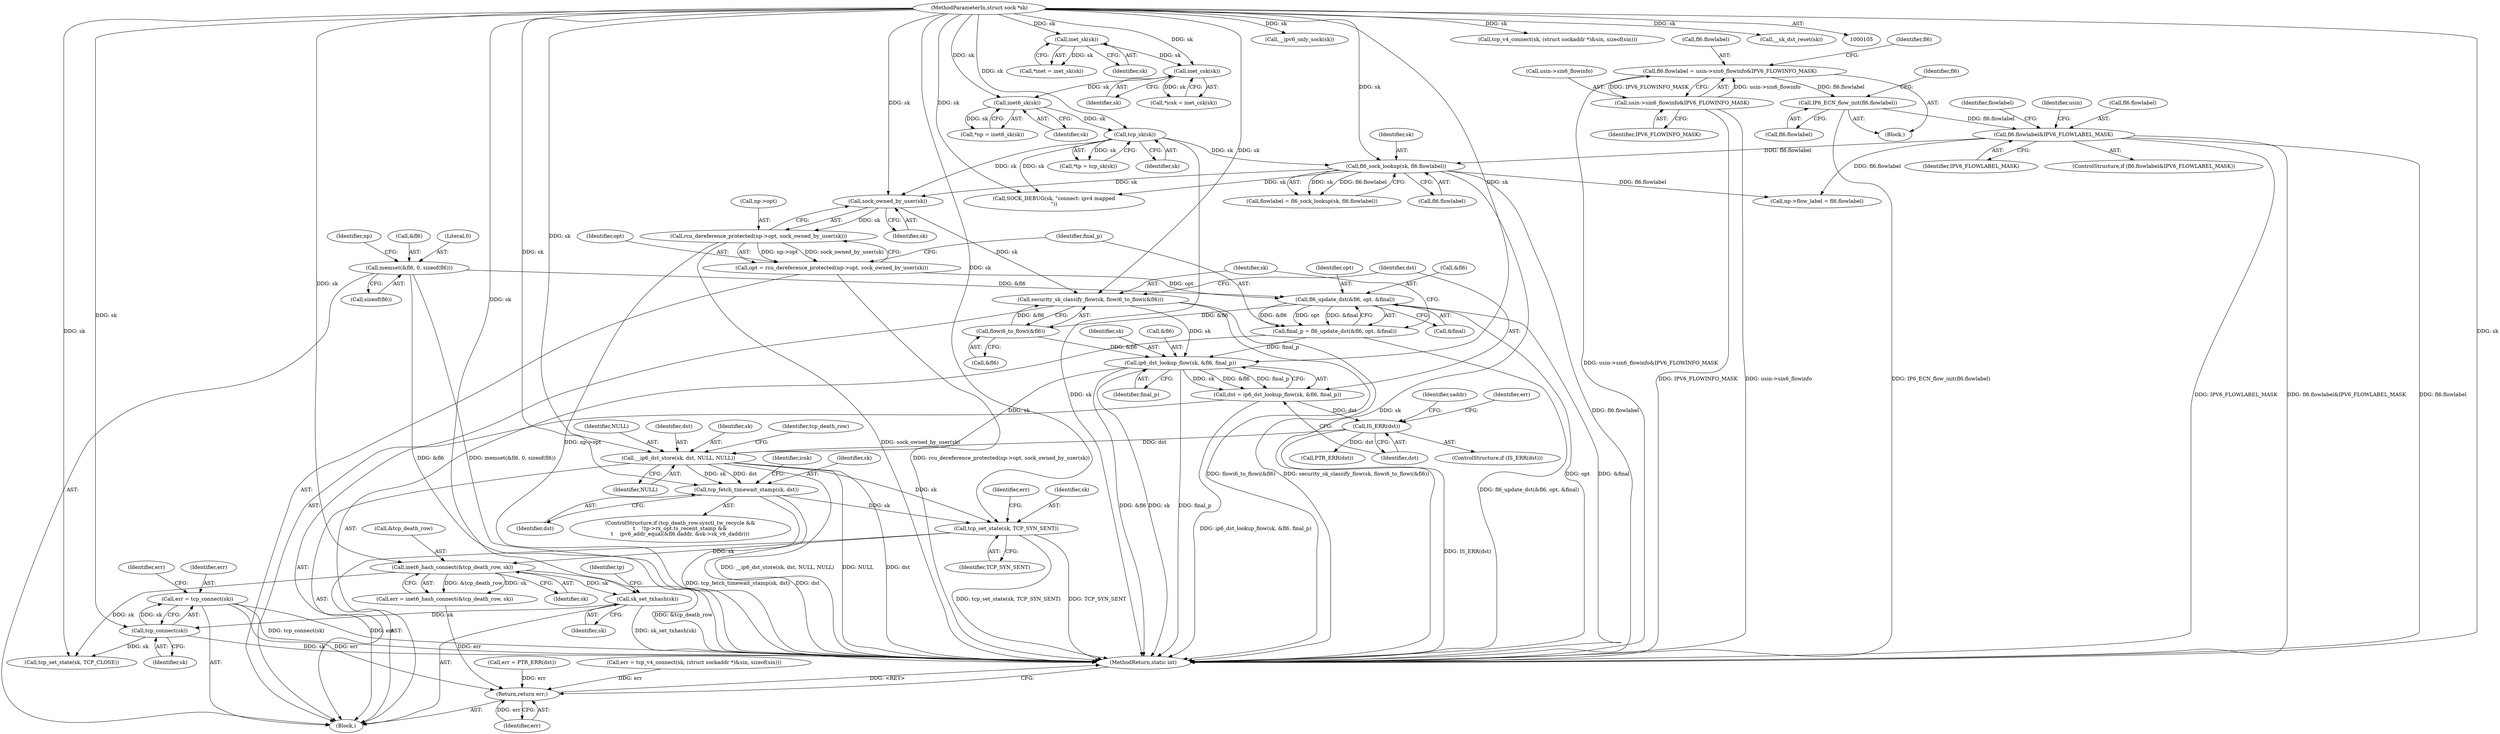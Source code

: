 digraph "0_linux_45f6fad84cc305103b28d73482b344d7f5b76f39_15@API" {
"1000689" [label="(Call,err = tcp_connect(sk))"];
"1000691" [label="(Call,tcp_connect(sk))"];
"1000655" [label="(Call,sk_set_txhash(sk))"];
"1000648" [label="(Call,inet6_hash_connect(&tcp_death_row, sk))"];
"1000643" [label="(Call,tcp_set_state(sk, TCP_SYN_SENT))"];
"1000576" [label="(Call,__ip6_dst_store(sk, dst, NULL, NULL))"];
"1000530" [label="(Call,ip6_dst_lookup_flow(sk, &fl6, final_p))"];
"1000523" [label="(Call,security_sk_classify_flow(sk, flowi6_to_flowi(&fl6)))"];
"1000513" [label="(Call,sock_owned_by_user(sk))"];
"1000134" [label="(Call,tcp_sk(sk))"];
"1000129" [label="(Call,inet6_sk(sk))"];
"1000124" [label="(Call,inet_csk(sk))"];
"1000119" [label="(Call,inet_sk(sk))"];
"1000106" [label="(MethodParameterIn,struct sock *sk)"];
"1000197" [label="(Call,fl6_sock_lookup(sk, fl6.flowlabel))"];
"1000188" [label="(Call,fl6.flowlabel&IPV6_FLOWLABEL_MASK)"];
"1000183" [label="(Call,IP6_ECN_flow_init(fl6.flowlabel))"];
"1000174" [label="(Call,fl6.flowlabel = usin->sin6_flowinfo&IPV6_FLOWINFO_MASK)"];
"1000178" [label="(Call,usin->sin6_flowinfo&IPV6_FLOWINFO_MASK)"];
"1000525" [label="(Call,flowi6_to_flowi(&fl6))"];
"1000517" [label="(Call,fl6_update_dst(&fl6, opt, &final))"];
"1000163" [label="(Call,memset(&fl6, 0, sizeof(fl6)))"];
"1000507" [label="(Call,opt = rcu_dereference_protected(np->opt, sock_owned_by_user(sk)))"];
"1000509" [label="(Call,rcu_dereference_protected(np->opt, sock_owned_by_user(sk)))"];
"1000515" [label="(Call,final_p = fl6_update_dst(&fl6, opt, &final))"];
"1000536" [label="(Call,IS_ERR(dst))"];
"1000528" [label="(Call,dst = ip6_dst_lookup_flow(sk, &fl6, final_p))"];
"1000602" [label="(Call,tcp_fetch_timewait_stamp(sk, dst))"];
"1000715" [label="(Return,return err;)"];
"1000661" [label="(Identifier,tp)"];
"1000195" [label="(Call,flowlabel = fl6_sock_lookup(sk, fl6.flowlabel))"];
"1000351" [label="(Call,__ipv6_only_sock(sk))"];
"1000185" [label="(Identifier,fl6)"];
"1000328" [label="(Call,np->flow_label = fl6.flowlabel)"];
"1000656" [label="(Identifier,sk)"];
"1000509" [label="(Call,rcu_dereference_protected(np->opt, sock_owned_by_user(sk)))"];
"1000521" [label="(Call,&final)"];
"1000584" [label="(Identifier,tcp_death_row)"];
"1000536" [label="(Call,IS_ERR(dst))"];
"1000535" [label="(ControlStructure,if (IS_ERR(dst)))"];
"1000602" [label="(Call,tcp_fetch_timewait_stamp(sk, dst))"];
"1000646" [label="(Call,err = inet6_hash_connect(&tcp_death_row, sk))"];
"1000525" [label="(Call,flowi6_to_flowi(&fl6))"];
"1000690" [label="(Identifier,err)"];
"1000124" [label="(Call,inet_csk(sk))"];
"1000167" [label="(Call,sizeof(fl6))"];
"1000532" [label="(Call,&fl6)"];
"1000539" [label="(Call,err = PTR_ERR(dst))"];
"1000529" [label="(Identifier,dst)"];
"1000579" [label="(Identifier,NULL)"];
"1000581" [label="(ControlStructure,if (tcp_death_row.sysctl_tw_recycle &&\n\t    !tp->rx_opt.ts_recent_stamp &&\n\t    ipv6_addr_equal(&fl6.daddr, &sk->sk_v6_daddr)))"];
"1000190" [label="(Identifier,fl6)"];
"1000647" [label="(Identifier,err)"];
"1000523" [label="(Call,security_sk_classify_flow(sk, flowi6_to_flowi(&fl6)))"];
"1000689" [label="(Call,err = tcp_connect(sk))"];
"1000182" [label="(Identifier,IPV6_FLOWINFO_MASK)"];
"1000526" [label="(Call,&fl6)"];
"1000717" [label="(MethodReturn,static int)"];
"1000120" [label="(Identifier,sk)"];
"1000691" [label="(Call,tcp_connect(sk))"];
"1000171" [label="(Identifier,np)"];
"1000655" [label="(Call,sk_set_txhash(sk))"];
"1000510" [label="(Call,np->opt)"];
"1000699" [label="(Call,tcp_set_state(sk, TCP_CLOSE))"];
"1000578" [label="(Identifier,dst)"];
"1000187" [label="(ControlStructure,if (fl6.flowlabel&IPV6_FLOWLABEL_MASK))"];
"1000517" [label="(Call,fl6_update_dst(&fl6, opt, &final))"];
"1000164" [label="(Call,&fl6)"];
"1000199" [label="(Call,fl6.flowlabel)"];
"1000692" [label="(Identifier,sk)"];
"1000400" [label="(Call,tcp_v4_connect(sk, (struct sockaddr *)&sin, sizeof(sin)))"];
"1000649" [label="(Call,&tcp_death_row)"];
"1000130" [label="(Identifier,sk)"];
"1000129" [label="(Call,inet6_sk(sk))"];
"1000694" [label="(Identifier,err)"];
"1000188" [label="(Call,fl6.flowlabel&IPV6_FLOWLABEL_MASK)"];
"1000197" [label="(Call,fl6_sock_lookup(sk, fl6.flowlabel))"];
"1000577" [label="(Identifier,sk)"];
"1000119" [label="(Call,inet_sk(sk))"];
"1000515" [label="(Call,final_p = fl6_update_dst(&fl6, opt, &final))"];
"1000122" [label="(Call,*icsk = inet_csk(sk))"];
"1000508" [label="(Identifier,opt)"];
"1000604" [label="(Identifier,dst)"];
"1000520" [label="(Identifier,opt)"];
"1000518" [label="(Call,&fl6)"];
"1000192" [label="(Identifier,IPV6_FLOWLABEL_MASK)"];
"1000541" [label="(Call,PTR_ERR(dst))"];
"1000546" [label="(Identifier,saddr)"];
"1000125" [label="(Identifier,sk)"];
"1000530" [label="(Call,ip6_dst_lookup_flow(sk, &fl6, final_p))"];
"1000173" [label="(Block,)"];
"1000716" [label="(Identifier,err)"];
"1000127" [label="(Call,*np = inet6_sk(sk))"];
"1000507" [label="(Call,opt = rcu_dereference_protected(np->opt, sock_owned_by_user(sk)))"];
"1000198" [label="(Identifier,sk)"];
"1000715" [label="(Return,return err;)"];
"1000645" [label="(Identifier,TCP_SYN_SENT)"];
"1000347" [label="(Call,SOCK_DEBUG(sk, \"connect: ipv4 mapped\n\"))"];
"1000580" [label="(Identifier,NULL)"];
"1000214" [label="(Identifier,usin)"];
"1000531" [label="(Identifier,sk)"];
"1000135" [label="(Identifier,sk)"];
"1000189" [label="(Call,fl6.flowlabel)"];
"1000702" [label="(Call,__sk_dst_reset(sk))"];
"1000524" [label="(Identifier,sk)"];
"1000528" [label="(Call,dst = ip6_dst_lookup_flow(sk, &fl6, final_p))"];
"1000175" [label="(Call,fl6.flowlabel)"];
"1000516" [label="(Identifier,final_p)"];
"1000117" [label="(Call,*inet = inet_sk(sk))"];
"1000163" [label="(Call,memset(&fl6, 0, sizeof(fl6)))"];
"1000603" [label="(Identifier,sk)"];
"1000109" [label="(Block,)"];
"1000196" [label="(Identifier,flowlabel)"];
"1000651" [label="(Identifier,sk)"];
"1000179" [label="(Call,usin->sin6_flowinfo)"];
"1000174" [label="(Call,fl6.flowlabel = usin->sin6_flowinfo&IPV6_FLOWINFO_MASK)"];
"1000398" [label="(Call,err = tcp_v4_connect(sk, (struct sockaddr *)&sin, sizeof(sin)))"];
"1000166" [label="(Literal,0)"];
"1000178" [label="(Call,usin->sin6_flowinfo&IPV6_FLOWINFO_MASK)"];
"1000537" [label="(Identifier,dst)"];
"1000514" [label="(Identifier,sk)"];
"1000607" [label="(Identifier,icsk)"];
"1000534" [label="(Identifier,final_p)"];
"1000132" [label="(Call,*tp = tcp_sk(sk))"];
"1000643" [label="(Call,tcp_set_state(sk, TCP_SYN_SENT))"];
"1000648" [label="(Call,inet6_hash_connect(&tcp_death_row, sk))"];
"1000540" [label="(Identifier,err)"];
"1000644" [label="(Identifier,sk)"];
"1000106" [label="(MethodParameterIn,struct sock *sk)"];
"1000184" [label="(Call,fl6.flowlabel)"];
"1000576" [label="(Call,__ip6_dst_store(sk, dst, NULL, NULL))"];
"1000183" [label="(Call,IP6_ECN_flow_init(fl6.flowlabel))"];
"1000134" [label="(Call,tcp_sk(sk))"];
"1000513" [label="(Call,sock_owned_by_user(sk))"];
"1000689" -> "1000109"  [label="AST: "];
"1000689" -> "1000691"  [label="CFG: "];
"1000690" -> "1000689"  [label="AST: "];
"1000691" -> "1000689"  [label="AST: "];
"1000694" -> "1000689"  [label="CFG: "];
"1000689" -> "1000717"  [label="DDG: err"];
"1000689" -> "1000717"  [label="DDG: tcp_connect(sk)"];
"1000691" -> "1000689"  [label="DDG: sk"];
"1000689" -> "1000715"  [label="DDG: err"];
"1000691" -> "1000692"  [label="CFG: "];
"1000692" -> "1000691"  [label="AST: "];
"1000691" -> "1000717"  [label="DDG: sk"];
"1000655" -> "1000691"  [label="DDG: sk"];
"1000106" -> "1000691"  [label="DDG: sk"];
"1000691" -> "1000699"  [label="DDG: sk"];
"1000655" -> "1000109"  [label="AST: "];
"1000655" -> "1000656"  [label="CFG: "];
"1000656" -> "1000655"  [label="AST: "];
"1000661" -> "1000655"  [label="CFG: "];
"1000655" -> "1000717"  [label="DDG: sk_set_txhash(sk)"];
"1000648" -> "1000655"  [label="DDG: sk"];
"1000106" -> "1000655"  [label="DDG: sk"];
"1000648" -> "1000646"  [label="AST: "];
"1000648" -> "1000651"  [label="CFG: "];
"1000649" -> "1000648"  [label="AST: "];
"1000651" -> "1000648"  [label="AST: "];
"1000646" -> "1000648"  [label="CFG: "];
"1000648" -> "1000717"  [label="DDG: &tcp_death_row"];
"1000648" -> "1000646"  [label="DDG: &tcp_death_row"];
"1000648" -> "1000646"  [label="DDG: sk"];
"1000643" -> "1000648"  [label="DDG: sk"];
"1000106" -> "1000648"  [label="DDG: sk"];
"1000648" -> "1000699"  [label="DDG: sk"];
"1000643" -> "1000109"  [label="AST: "];
"1000643" -> "1000645"  [label="CFG: "];
"1000644" -> "1000643"  [label="AST: "];
"1000645" -> "1000643"  [label="AST: "];
"1000647" -> "1000643"  [label="CFG: "];
"1000643" -> "1000717"  [label="DDG: tcp_set_state(sk, TCP_SYN_SENT)"];
"1000643" -> "1000717"  [label="DDG: TCP_SYN_SENT"];
"1000576" -> "1000643"  [label="DDG: sk"];
"1000602" -> "1000643"  [label="DDG: sk"];
"1000106" -> "1000643"  [label="DDG: sk"];
"1000576" -> "1000109"  [label="AST: "];
"1000576" -> "1000580"  [label="CFG: "];
"1000577" -> "1000576"  [label="AST: "];
"1000578" -> "1000576"  [label="AST: "];
"1000579" -> "1000576"  [label="AST: "];
"1000580" -> "1000576"  [label="AST: "];
"1000584" -> "1000576"  [label="CFG: "];
"1000576" -> "1000717"  [label="DDG: NULL"];
"1000576" -> "1000717"  [label="DDG: dst"];
"1000576" -> "1000717"  [label="DDG: __ip6_dst_store(sk, dst, NULL, NULL)"];
"1000530" -> "1000576"  [label="DDG: sk"];
"1000106" -> "1000576"  [label="DDG: sk"];
"1000536" -> "1000576"  [label="DDG: dst"];
"1000576" -> "1000602"  [label="DDG: sk"];
"1000576" -> "1000602"  [label="DDG: dst"];
"1000530" -> "1000528"  [label="AST: "];
"1000530" -> "1000534"  [label="CFG: "];
"1000531" -> "1000530"  [label="AST: "];
"1000532" -> "1000530"  [label="AST: "];
"1000534" -> "1000530"  [label="AST: "];
"1000528" -> "1000530"  [label="CFG: "];
"1000530" -> "1000717"  [label="DDG: sk"];
"1000530" -> "1000717"  [label="DDG: final_p"];
"1000530" -> "1000717"  [label="DDG: &fl6"];
"1000530" -> "1000528"  [label="DDG: sk"];
"1000530" -> "1000528"  [label="DDG: &fl6"];
"1000530" -> "1000528"  [label="DDG: final_p"];
"1000523" -> "1000530"  [label="DDG: sk"];
"1000106" -> "1000530"  [label="DDG: sk"];
"1000525" -> "1000530"  [label="DDG: &fl6"];
"1000515" -> "1000530"  [label="DDG: final_p"];
"1000523" -> "1000109"  [label="AST: "];
"1000523" -> "1000525"  [label="CFG: "];
"1000524" -> "1000523"  [label="AST: "];
"1000525" -> "1000523"  [label="AST: "];
"1000529" -> "1000523"  [label="CFG: "];
"1000523" -> "1000717"  [label="DDG: flowi6_to_flowi(&fl6)"];
"1000523" -> "1000717"  [label="DDG: security_sk_classify_flow(sk, flowi6_to_flowi(&fl6))"];
"1000513" -> "1000523"  [label="DDG: sk"];
"1000106" -> "1000523"  [label="DDG: sk"];
"1000525" -> "1000523"  [label="DDG: &fl6"];
"1000513" -> "1000509"  [label="AST: "];
"1000513" -> "1000514"  [label="CFG: "];
"1000514" -> "1000513"  [label="AST: "];
"1000509" -> "1000513"  [label="CFG: "];
"1000513" -> "1000509"  [label="DDG: sk"];
"1000134" -> "1000513"  [label="DDG: sk"];
"1000197" -> "1000513"  [label="DDG: sk"];
"1000106" -> "1000513"  [label="DDG: sk"];
"1000134" -> "1000132"  [label="AST: "];
"1000134" -> "1000135"  [label="CFG: "];
"1000135" -> "1000134"  [label="AST: "];
"1000132" -> "1000134"  [label="CFG: "];
"1000134" -> "1000717"  [label="DDG: sk"];
"1000134" -> "1000132"  [label="DDG: sk"];
"1000129" -> "1000134"  [label="DDG: sk"];
"1000106" -> "1000134"  [label="DDG: sk"];
"1000134" -> "1000197"  [label="DDG: sk"];
"1000134" -> "1000347"  [label="DDG: sk"];
"1000129" -> "1000127"  [label="AST: "];
"1000129" -> "1000130"  [label="CFG: "];
"1000130" -> "1000129"  [label="AST: "];
"1000127" -> "1000129"  [label="CFG: "];
"1000129" -> "1000127"  [label="DDG: sk"];
"1000124" -> "1000129"  [label="DDG: sk"];
"1000106" -> "1000129"  [label="DDG: sk"];
"1000124" -> "1000122"  [label="AST: "];
"1000124" -> "1000125"  [label="CFG: "];
"1000125" -> "1000124"  [label="AST: "];
"1000122" -> "1000124"  [label="CFG: "];
"1000124" -> "1000122"  [label="DDG: sk"];
"1000119" -> "1000124"  [label="DDG: sk"];
"1000106" -> "1000124"  [label="DDG: sk"];
"1000119" -> "1000117"  [label="AST: "];
"1000119" -> "1000120"  [label="CFG: "];
"1000120" -> "1000119"  [label="AST: "];
"1000117" -> "1000119"  [label="CFG: "];
"1000119" -> "1000117"  [label="DDG: sk"];
"1000106" -> "1000119"  [label="DDG: sk"];
"1000106" -> "1000105"  [label="AST: "];
"1000106" -> "1000717"  [label="DDG: sk"];
"1000106" -> "1000197"  [label="DDG: sk"];
"1000106" -> "1000347"  [label="DDG: sk"];
"1000106" -> "1000351"  [label="DDG: sk"];
"1000106" -> "1000400"  [label="DDG: sk"];
"1000106" -> "1000602"  [label="DDG: sk"];
"1000106" -> "1000699"  [label="DDG: sk"];
"1000106" -> "1000702"  [label="DDG: sk"];
"1000197" -> "1000195"  [label="AST: "];
"1000197" -> "1000199"  [label="CFG: "];
"1000198" -> "1000197"  [label="AST: "];
"1000199" -> "1000197"  [label="AST: "];
"1000195" -> "1000197"  [label="CFG: "];
"1000197" -> "1000717"  [label="DDG: fl6.flowlabel"];
"1000197" -> "1000717"  [label="DDG: sk"];
"1000197" -> "1000195"  [label="DDG: sk"];
"1000197" -> "1000195"  [label="DDG: fl6.flowlabel"];
"1000188" -> "1000197"  [label="DDG: fl6.flowlabel"];
"1000197" -> "1000328"  [label="DDG: fl6.flowlabel"];
"1000197" -> "1000347"  [label="DDG: sk"];
"1000188" -> "1000187"  [label="AST: "];
"1000188" -> "1000192"  [label="CFG: "];
"1000189" -> "1000188"  [label="AST: "];
"1000192" -> "1000188"  [label="AST: "];
"1000196" -> "1000188"  [label="CFG: "];
"1000214" -> "1000188"  [label="CFG: "];
"1000188" -> "1000717"  [label="DDG: fl6.flowlabel&IPV6_FLOWLABEL_MASK"];
"1000188" -> "1000717"  [label="DDG: fl6.flowlabel"];
"1000188" -> "1000717"  [label="DDG: IPV6_FLOWLABEL_MASK"];
"1000183" -> "1000188"  [label="DDG: fl6.flowlabel"];
"1000188" -> "1000328"  [label="DDG: fl6.flowlabel"];
"1000183" -> "1000173"  [label="AST: "];
"1000183" -> "1000184"  [label="CFG: "];
"1000184" -> "1000183"  [label="AST: "];
"1000190" -> "1000183"  [label="CFG: "];
"1000183" -> "1000717"  [label="DDG: IP6_ECN_flow_init(fl6.flowlabel)"];
"1000174" -> "1000183"  [label="DDG: fl6.flowlabel"];
"1000174" -> "1000173"  [label="AST: "];
"1000174" -> "1000178"  [label="CFG: "];
"1000175" -> "1000174"  [label="AST: "];
"1000178" -> "1000174"  [label="AST: "];
"1000185" -> "1000174"  [label="CFG: "];
"1000174" -> "1000717"  [label="DDG: usin->sin6_flowinfo&IPV6_FLOWINFO_MASK"];
"1000178" -> "1000174"  [label="DDG: usin->sin6_flowinfo"];
"1000178" -> "1000174"  [label="DDG: IPV6_FLOWINFO_MASK"];
"1000178" -> "1000182"  [label="CFG: "];
"1000179" -> "1000178"  [label="AST: "];
"1000182" -> "1000178"  [label="AST: "];
"1000178" -> "1000717"  [label="DDG: IPV6_FLOWINFO_MASK"];
"1000178" -> "1000717"  [label="DDG: usin->sin6_flowinfo"];
"1000525" -> "1000526"  [label="CFG: "];
"1000526" -> "1000525"  [label="AST: "];
"1000517" -> "1000525"  [label="DDG: &fl6"];
"1000517" -> "1000515"  [label="AST: "];
"1000517" -> "1000521"  [label="CFG: "];
"1000518" -> "1000517"  [label="AST: "];
"1000520" -> "1000517"  [label="AST: "];
"1000521" -> "1000517"  [label="AST: "];
"1000515" -> "1000517"  [label="CFG: "];
"1000517" -> "1000717"  [label="DDG: opt"];
"1000517" -> "1000717"  [label="DDG: &final"];
"1000517" -> "1000515"  [label="DDG: &fl6"];
"1000517" -> "1000515"  [label="DDG: opt"];
"1000517" -> "1000515"  [label="DDG: &final"];
"1000163" -> "1000517"  [label="DDG: &fl6"];
"1000507" -> "1000517"  [label="DDG: opt"];
"1000163" -> "1000109"  [label="AST: "];
"1000163" -> "1000167"  [label="CFG: "];
"1000164" -> "1000163"  [label="AST: "];
"1000166" -> "1000163"  [label="AST: "];
"1000167" -> "1000163"  [label="AST: "];
"1000171" -> "1000163"  [label="CFG: "];
"1000163" -> "1000717"  [label="DDG: &fl6"];
"1000163" -> "1000717"  [label="DDG: memset(&fl6, 0, sizeof(fl6))"];
"1000507" -> "1000109"  [label="AST: "];
"1000507" -> "1000509"  [label="CFG: "];
"1000508" -> "1000507"  [label="AST: "];
"1000509" -> "1000507"  [label="AST: "];
"1000516" -> "1000507"  [label="CFG: "];
"1000507" -> "1000717"  [label="DDG: rcu_dereference_protected(np->opt, sock_owned_by_user(sk))"];
"1000509" -> "1000507"  [label="DDG: np->opt"];
"1000509" -> "1000507"  [label="DDG: sock_owned_by_user(sk)"];
"1000510" -> "1000509"  [label="AST: "];
"1000509" -> "1000717"  [label="DDG: sock_owned_by_user(sk)"];
"1000509" -> "1000717"  [label="DDG: np->opt"];
"1000515" -> "1000109"  [label="AST: "];
"1000516" -> "1000515"  [label="AST: "];
"1000524" -> "1000515"  [label="CFG: "];
"1000515" -> "1000717"  [label="DDG: fl6_update_dst(&fl6, opt, &final)"];
"1000536" -> "1000535"  [label="AST: "];
"1000536" -> "1000537"  [label="CFG: "];
"1000537" -> "1000536"  [label="AST: "];
"1000540" -> "1000536"  [label="CFG: "];
"1000546" -> "1000536"  [label="CFG: "];
"1000536" -> "1000717"  [label="DDG: IS_ERR(dst)"];
"1000528" -> "1000536"  [label="DDG: dst"];
"1000536" -> "1000541"  [label="DDG: dst"];
"1000528" -> "1000109"  [label="AST: "];
"1000529" -> "1000528"  [label="AST: "];
"1000537" -> "1000528"  [label="CFG: "];
"1000528" -> "1000717"  [label="DDG: ip6_dst_lookup_flow(sk, &fl6, final_p)"];
"1000602" -> "1000581"  [label="AST: "];
"1000602" -> "1000604"  [label="CFG: "];
"1000603" -> "1000602"  [label="AST: "];
"1000604" -> "1000602"  [label="AST: "];
"1000607" -> "1000602"  [label="CFG: "];
"1000602" -> "1000717"  [label="DDG: tcp_fetch_timewait_stamp(sk, dst)"];
"1000602" -> "1000717"  [label="DDG: dst"];
"1000715" -> "1000109"  [label="AST: "];
"1000715" -> "1000716"  [label="CFG: "];
"1000716" -> "1000715"  [label="AST: "];
"1000717" -> "1000715"  [label="CFG: "];
"1000715" -> "1000717"  [label="DDG: <RET>"];
"1000716" -> "1000715"  [label="DDG: err"];
"1000539" -> "1000715"  [label="DDG: err"];
"1000646" -> "1000715"  [label="DDG: err"];
"1000398" -> "1000715"  [label="DDG: err"];
}
